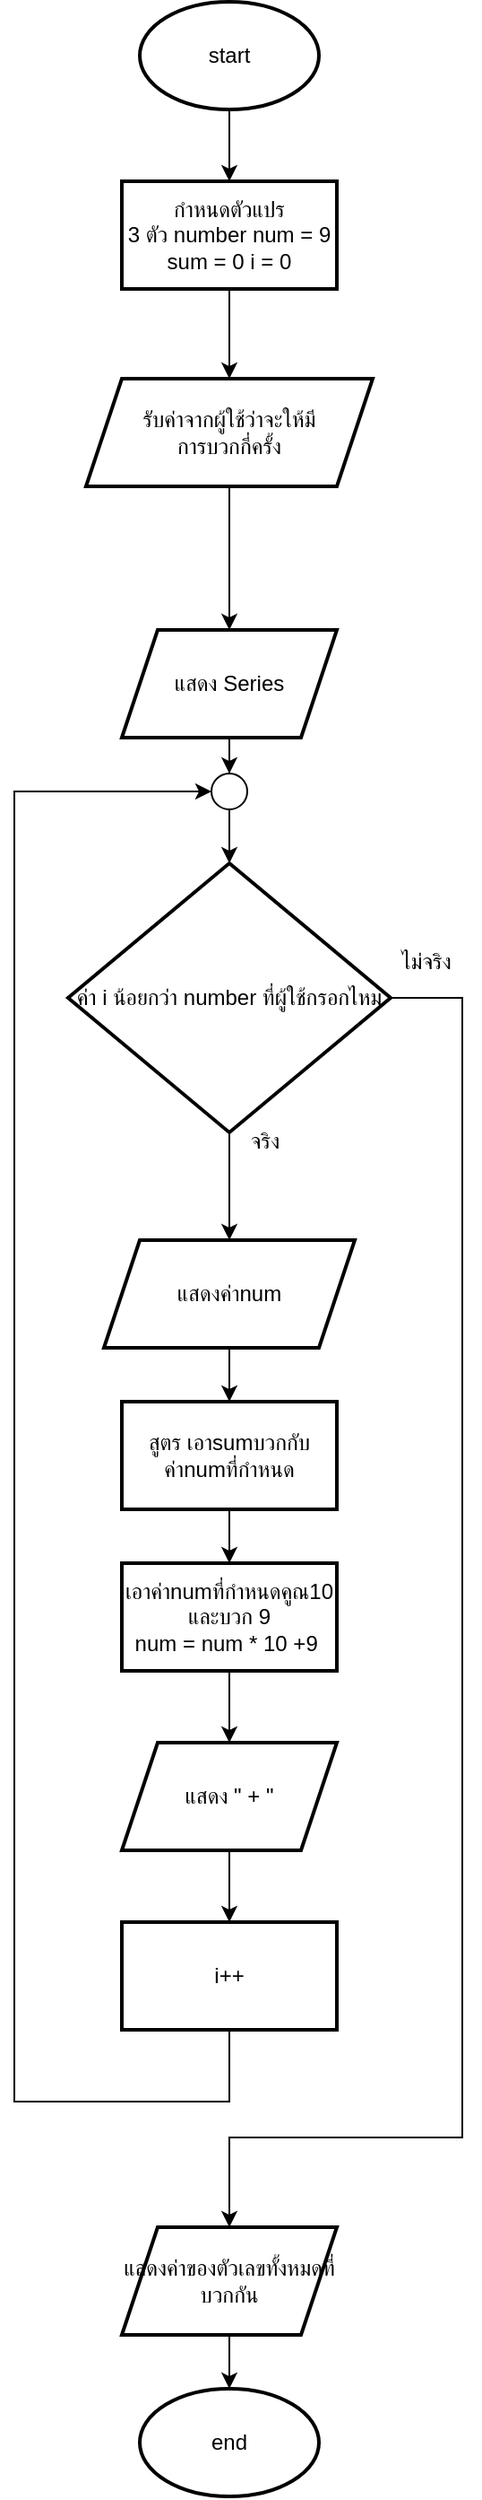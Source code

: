 <mxfile version="25.0.3">
  <diagram name="Page-1" id="_r9hovcceYSUEoe_Vt4f">
    <mxGraphModel dx="965" dy="510" grid="1" gridSize="10" guides="1" tooltips="1" connect="1" arrows="1" fold="1" page="1" pageScale="1" pageWidth="850" pageHeight="1100" math="0" shadow="0">
      <root>
        <mxCell id="0" />
        <mxCell id="1" parent="0" />
        <mxCell id="RPtOiirJ0B1VCmnMKPip-1" value="" style="edgeStyle=orthogonalEdgeStyle;rounded=0;orthogonalLoop=1;jettySize=auto;html=1;" parent="1" source="RPtOiirJ0B1VCmnMKPip-2" target="RPtOiirJ0B1VCmnMKPip-4" edge="1">
          <mxGeometry relative="1" as="geometry" />
        </mxCell>
        <mxCell id="RPtOiirJ0B1VCmnMKPip-2" value="start" style="strokeWidth=2;html=1;shape=mxgraph.flowchart.start_1;whiteSpace=wrap;" parent="1" vertex="1">
          <mxGeometry x="390" y="110" width="100" height="60" as="geometry" />
        </mxCell>
        <mxCell id="RPtOiirJ0B1VCmnMKPip-3" value="" style="edgeStyle=orthogonalEdgeStyle;rounded=0;orthogonalLoop=1;jettySize=auto;html=1;" parent="1" source="RPtOiirJ0B1VCmnMKPip-4" target="RPtOiirJ0B1VCmnMKPip-6" edge="1">
          <mxGeometry relative="1" as="geometry" />
        </mxCell>
        <mxCell id="RPtOiirJ0B1VCmnMKPip-4" value="กำหนดตัวแปร&lt;div&gt;3 ตัว number num = 9&lt;/div&gt;&lt;div&gt;sum = 0 i = 0&lt;/div&gt;" style="whiteSpace=wrap;html=1;strokeWidth=2;" parent="1" vertex="1">
          <mxGeometry x="380" y="210" width="120" height="60" as="geometry" />
        </mxCell>
        <mxCell id="RPtOiirJ0B1VCmnMKPip-5" value="" style="edgeStyle=orthogonalEdgeStyle;rounded=0;orthogonalLoop=1;jettySize=auto;html=1;" parent="1" source="RPtOiirJ0B1VCmnMKPip-6" target="RPtOiirJ0B1VCmnMKPip-8" edge="1">
          <mxGeometry relative="1" as="geometry" />
        </mxCell>
        <mxCell id="RPtOiirJ0B1VCmnMKPip-6" value="รับค่าจากผู้ใช้ว่าจะให้มี&lt;div&gt;การบวกกี่ครั้ง&lt;/div&gt;" style="shape=parallelogram;perimeter=parallelogramPerimeter;whiteSpace=wrap;html=1;fixedSize=1;strokeWidth=2;" parent="1" vertex="1">
          <mxGeometry x="360" y="320" width="160" height="60" as="geometry" />
        </mxCell>
        <mxCell id="RPtOiirJ0B1VCmnMKPip-7" value="" style="edgeStyle=orthogonalEdgeStyle;rounded=0;orthogonalLoop=1;jettySize=auto;html=1;" parent="1" source="RPtOiirJ0B1VCmnMKPip-22" target="RPtOiirJ0B1VCmnMKPip-11" edge="1">
          <mxGeometry relative="1" as="geometry" />
        </mxCell>
        <mxCell id="RPtOiirJ0B1VCmnMKPip-8" value="แสดง Series" style="shape=parallelogram;perimeter=parallelogramPerimeter;whiteSpace=wrap;html=1;fixedSize=1;strokeWidth=2;" parent="1" vertex="1">
          <mxGeometry x="380" y="460" width="120" height="60" as="geometry" />
        </mxCell>
        <mxCell id="RPtOiirJ0B1VCmnMKPip-9" value="" style="edgeStyle=orthogonalEdgeStyle;rounded=0;orthogonalLoop=1;jettySize=auto;html=1;" parent="1" source="RPtOiirJ0B1VCmnMKPip-11" target="RPtOiirJ0B1VCmnMKPip-14" edge="1">
          <mxGeometry relative="1" as="geometry" />
        </mxCell>
        <mxCell id="RPtOiirJ0B1VCmnMKPip-10" style="edgeStyle=orthogonalEdgeStyle;rounded=0;orthogonalLoop=1;jettySize=auto;html=1;entryX=0.5;entryY=0;entryDx=0;entryDy=0;" parent="1" source="RPtOiirJ0B1VCmnMKPip-11" target="RPtOiirJ0B1VCmnMKPip-25" edge="1">
          <mxGeometry relative="1" as="geometry">
            <mxPoint x="440" y="1290" as="targetPoint" />
            <Array as="points">
              <mxPoint x="570" y="665" />
              <mxPoint x="570" y="1300" />
              <mxPoint x="440" y="1300" />
            </Array>
          </mxGeometry>
        </mxCell>
        <mxCell id="RPtOiirJ0B1VCmnMKPip-11" value="ค่า i น้อยกว่า number ที่ผู้ใช้กรอกไหม" style="rhombus;whiteSpace=wrap;html=1;strokeWidth=2;" parent="1" vertex="1">
          <mxGeometry x="350" y="590" width="180" height="150" as="geometry" />
        </mxCell>
        <mxCell id="RPtOiirJ0B1VCmnMKPip-12" value="ไม่จริง" style="text;html=1;align=center;verticalAlign=middle;whiteSpace=wrap;rounded=0;" parent="1" vertex="1">
          <mxGeometry x="520" y="630" width="60" height="30" as="geometry" />
        </mxCell>
        <mxCell id="RPtOiirJ0B1VCmnMKPip-13" value="" style="edgeStyle=orthogonalEdgeStyle;rounded=0;orthogonalLoop=1;jettySize=auto;html=1;" parent="1" source="RPtOiirJ0B1VCmnMKPip-14" target="RPtOiirJ0B1VCmnMKPip-16" edge="1">
          <mxGeometry relative="1" as="geometry" />
        </mxCell>
        <mxCell id="RPtOiirJ0B1VCmnMKPip-14" value="แสดงค่าnum" style="shape=parallelogram;perimeter=parallelogramPerimeter;whiteSpace=wrap;html=1;fixedSize=1;strokeWidth=2;" parent="1" vertex="1">
          <mxGeometry x="370" y="800" width="140" height="60" as="geometry" />
        </mxCell>
        <mxCell id="RPtOiirJ0B1VCmnMKPip-15" value="" style="edgeStyle=orthogonalEdgeStyle;rounded=0;orthogonalLoop=1;jettySize=auto;html=1;" parent="1" source="RPtOiirJ0B1VCmnMKPip-16" target="RPtOiirJ0B1VCmnMKPip-18" edge="1">
          <mxGeometry relative="1" as="geometry" />
        </mxCell>
        <mxCell id="RPtOiirJ0B1VCmnMKPip-16" value="สูตร เอาsumบวกกับค่าnumที่กำหนด" style="whiteSpace=wrap;html=1;strokeWidth=2;" parent="1" vertex="1">
          <mxGeometry x="380" y="890" width="120" height="60" as="geometry" />
        </mxCell>
        <mxCell id="RPtOiirJ0B1VCmnMKPip-17" value="" style="edgeStyle=orthogonalEdgeStyle;rounded=0;orthogonalLoop=1;jettySize=auto;html=1;" parent="1" source="RPtOiirJ0B1VCmnMKPip-18" target="RPtOiirJ0B1VCmnMKPip-20" edge="1">
          <mxGeometry relative="1" as="geometry" />
        </mxCell>
        <mxCell id="RPtOiirJ0B1VCmnMKPip-18" value="&lt;div&gt;เอาค่าnumที่กำหนดคูณ10 และบวก 9&lt;/div&gt;num = num * 10 +9&amp;nbsp;" style="whiteSpace=wrap;html=1;strokeWidth=2;" parent="1" vertex="1">
          <mxGeometry x="380" y="980" width="120" height="60" as="geometry" />
        </mxCell>
        <mxCell id="RPtOiirJ0B1VCmnMKPip-19" style="edgeStyle=orthogonalEdgeStyle;rounded=0;orthogonalLoop=1;jettySize=auto;html=1;entryX=0;entryY=0.5;entryDx=0;entryDy=0;entryPerimeter=0;" parent="1" target="RPtOiirJ0B1VCmnMKPip-22" edge="1">
          <mxGeometry relative="1" as="geometry">
            <mxPoint x="420" y="550" as="targetPoint" />
            <Array as="points">
              <mxPoint x="440" y="1280" />
              <mxPoint x="320" y="1280" />
              <mxPoint x="320" y="550" />
            </Array>
            <mxPoint x="440" y="1240" as="sourcePoint" />
          </mxGeometry>
        </mxCell>
        <mxCell id="RPtOiirJ0B1VCmnMKPip-28" value="" style="edgeStyle=orthogonalEdgeStyle;rounded=0;orthogonalLoop=1;jettySize=auto;html=1;" parent="1" source="RPtOiirJ0B1VCmnMKPip-20" target="RPtOiirJ0B1VCmnMKPip-27" edge="1">
          <mxGeometry relative="1" as="geometry" />
        </mxCell>
        <mxCell id="RPtOiirJ0B1VCmnMKPip-20" value="แสดง &quot; + &quot;" style="shape=parallelogram;perimeter=parallelogramPerimeter;whiteSpace=wrap;html=1;fixedSize=1;strokeWidth=2;" parent="1" vertex="1">
          <mxGeometry x="380" y="1080" width="120" height="60" as="geometry" />
        </mxCell>
        <mxCell id="RPtOiirJ0B1VCmnMKPip-21" value="" style="edgeStyle=orthogonalEdgeStyle;rounded=0;orthogonalLoop=1;jettySize=auto;html=1;" parent="1" source="RPtOiirJ0B1VCmnMKPip-8" target="RPtOiirJ0B1VCmnMKPip-22" edge="1">
          <mxGeometry relative="1" as="geometry">
            <mxPoint x="440" y="520" as="sourcePoint" />
            <mxPoint x="440" y="590" as="targetPoint" />
          </mxGeometry>
        </mxCell>
        <mxCell id="RPtOiirJ0B1VCmnMKPip-22" value="" style="verticalLabelPosition=bottom;verticalAlign=top;html=1;shape=mxgraph.flowchart.on-page_reference;" parent="1" vertex="1">
          <mxGeometry x="430" y="540" width="20" height="20" as="geometry" />
        </mxCell>
        <mxCell id="RPtOiirJ0B1VCmnMKPip-23" value="จริง" style="text;html=1;align=center;verticalAlign=middle;whiteSpace=wrap;rounded=0;" parent="1" vertex="1">
          <mxGeometry x="430" y="730" width="60" height="30" as="geometry" />
        </mxCell>
        <mxCell id="RPtOiirJ0B1VCmnMKPip-24" value="" style="edgeStyle=orthogonalEdgeStyle;rounded=0;orthogonalLoop=1;jettySize=auto;html=1;" parent="1" source="RPtOiirJ0B1VCmnMKPip-25" target="RPtOiirJ0B1VCmnMKPip-26" edge="1">
          <mxGeometry relative="1" as="geometry" />
        </mxCell>
        <mxCell id="RPtOiirJ0B1VCmnMKPip-25" value="แสดงค่าของตัวเลขทั้งหมดที่บวกกัน" style="shape=parallelogram;perimeter=parallelogramPerimeter;whiteSpace=wrap;html=1;fixedSize=1;strokeWidth=2;" parent="1" vertex="1">
          <mxGeometry x="380" y="1350" width="120" height="60" as="geometry" />
        </mxCell>
        <mxCell id="RPtOiirJ0B1VCmnMKPip-26" value="end" style="strokeWidth=2;html=1;shape=mxgraph.flowchart.start_1;whiteSpace=wrap;" parent="1" vertex="1">
          <mxGeometry x="390" y="1440" width="100" height="60" as="geometry" />
        </mxCell>
        <mxCell id="RPtOiirJ0B1VCmnMKPip-27" value="i++" style="whiteSpace=wrap;html=1;strokeWidth=2;" parent="1" vertex="1">
          <mxGeometry x="380" y="1180" width="120" height="60" as="geometry" />
        </mxCell>
      </root>
    </mxGraphModel>
  </diagram>
</mxfile>
